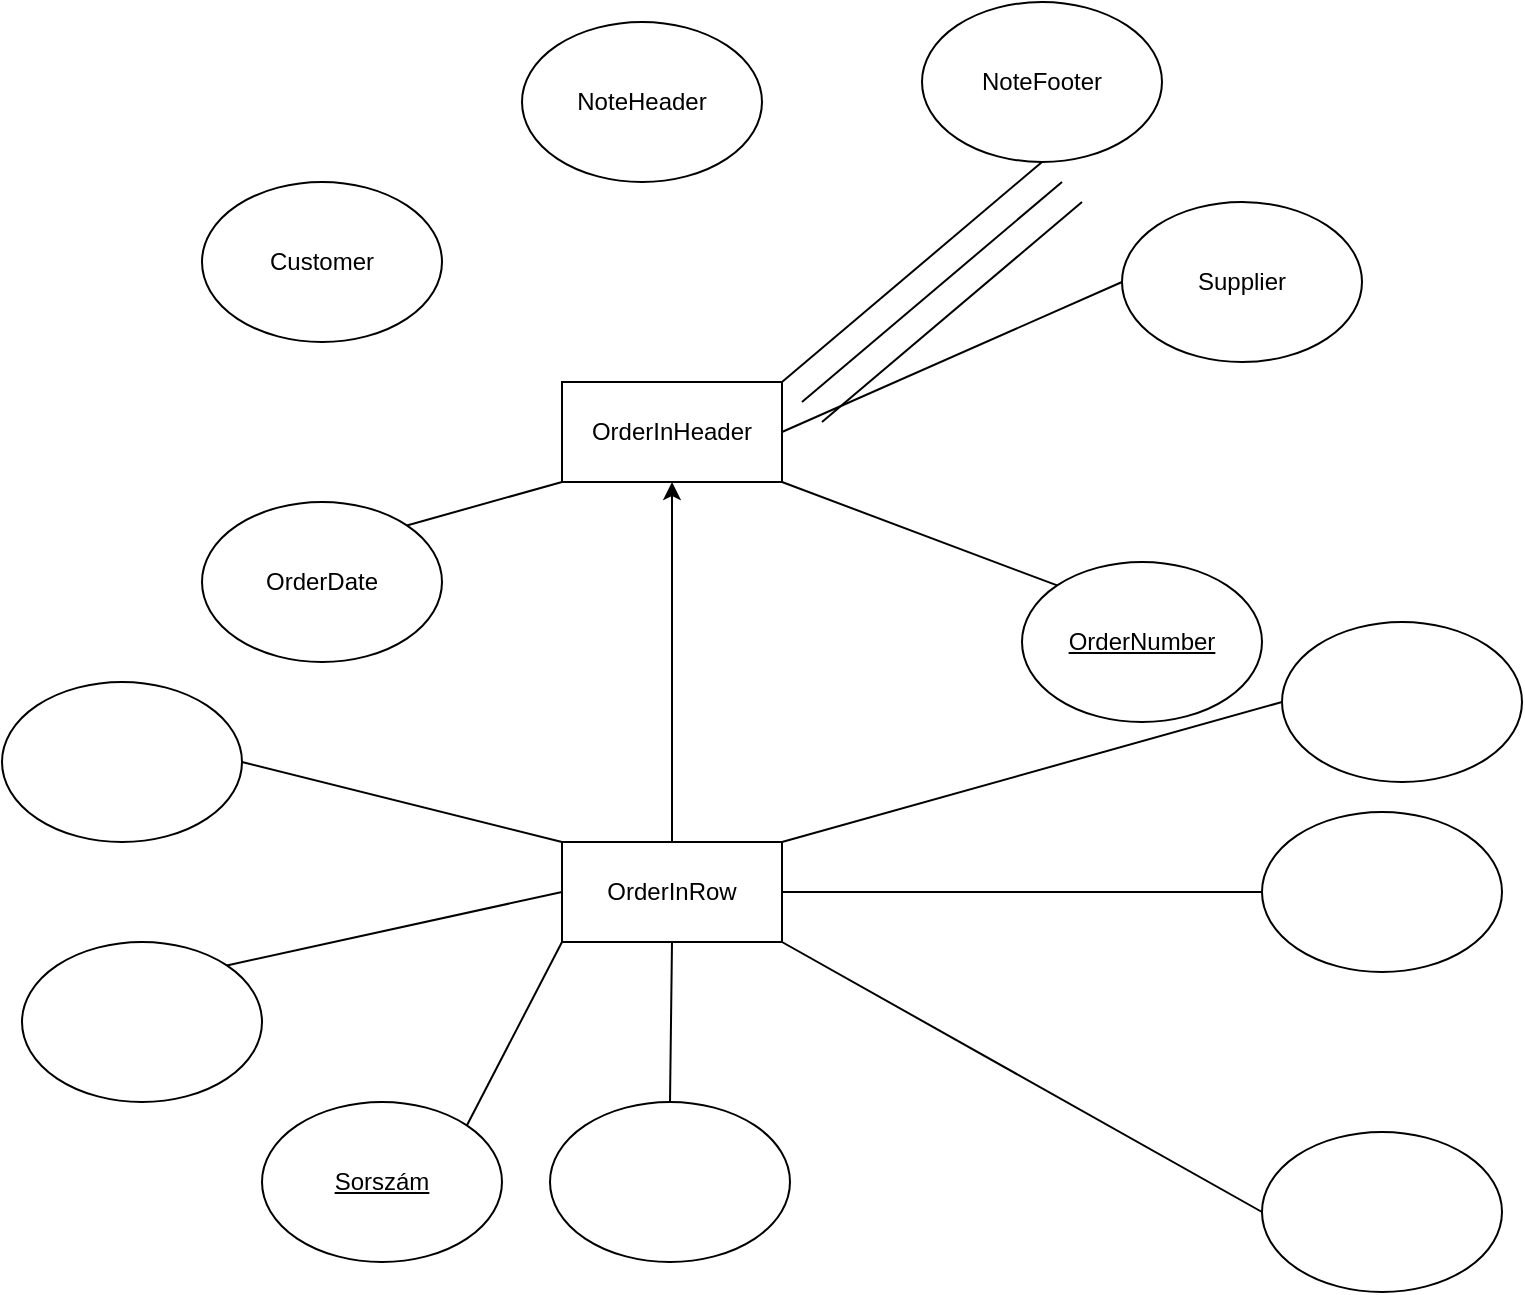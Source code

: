 <mxfile version="26.0.10">
  <diagram id="C5RBs43oDa-KdzZeNtuy" name="Page-1">
    <mxGraphModel dx="1434" dy="833" grid="1" gridSize="10" guides="1" tooltips="1" connect="1" arrows="1" fold="1" page="1" pageScale="1" pageWidth="827" pageHeight="1169" math="0" shadow="0">
      <root>
        <mxCell id="WIyWlLk6GJQsqaUBKTNV-0" />
        <mxCell id="WIyWlLk6GJQsqaUBKTNV-1" parent="WIyWlLk6GJQsqaUBKTNV-0" />
        <mxCell id="69uqRdSXbzOpFckBHbJp-0" value="OrderInHeader" style="html=1;whiteSpace=wrap;" vertex="1" parent="WIyWlLk6GJQsqaUBKTNV-1">
          <mxGeometry x="320" y="210" width="110" height="50" as="geometry" />
        </mxCell>
        <mxCell id="69uqRdSXbzOpFckBHbJp-1" value="OrderInRow" style="html=1;whiteSpace=wrap;" vertex="1" parent="WIyWlLk6GJQsqaUBKTNV-1">
          <mxGeometry x="320" y="440" width="110" height="50" as="geometry" />
        </mxCell>
        <mxCell id="69uqRdSXbzOpFckBHbJp-4" value="&lt;u&gt;OrderNumber&lt;/u&gt;" style="ellipse;whiteSpace=wrap;html=1;" vertex="1" parent="WIyWlLk6GJQsqaUBKTNV-1">
          <mxGeometry x="550" y="300" width="120" height="80" as="geometry" />
        </mxCell>
        <mxCell id="69uqRdSXbzOpFckBHbJp-5" value="" style="endArrow=none;html=1;rounded=0;entryX=1;entryY=1;entryDx=0;entryDy=0;exitX=0;exitY=0;exitDx=0;exitDy=0;" edge="1" parent="WIyWlLk6GJQsqaUBKTNV-1" source="69uqRdSXbzOpFckBHbJp-4" target="69uqRdSXbzOpFckBHbJp-0">
          <mxGeometry width="50" height="50" relative="1" as="geometry">
            <mxPoint x="300" y="320" as="sourcePoint" />
            <mxPoint x="350" y="270" as="targetPoint" />
          </mxGeometry>
        </mxCell>
        <mxCell id="69uqRdSXbzOpFckBHbJp-6" value="OrderDate" style="ellipse;whiteSpace=wrap;html=1;" vertex="1" parent="WIyWlLk6GJQsqaUBKTNV-1">
          <mxGeometry x="140" y="270" width="120" height="80" as="geometry" />
        </mxCell>
        <mxCell id="69uqRdSXbzOpFckBHbJp-7" value="" style="endArrow=classic;html=1;rounded=0;entryX=0.5;entryY=1;entryDx=0;entryDy=0;exitX=0.5;exitY=0;exitDx=0;exitDy=0;" edge="1" parent="WIyWlLk6GJQsqaUBKTNV-1" source="69uqRdSXbzOpFckBHbJp-1" target="69uqRdSXbzOpFckBHbJp-0">
          <mxGeometry width="50" height="50" relative="1" as="geometry">
            <mxPoint x="380" y="500" as="sourcePoint" />
            <mxPoint x="430" y="450" as="targetPoint" />
          </mxGeometry>
        </mxCell>
        <mxCell id="69uqRdSXbzOpFckBHbJp-8" value="" style="endArrow=none;html=1;rounded=0;exitX=1;exitY=0;exitDx=0;exitDy=0;entryX=0;entryY=1;entryDx=0;entryDy=0;" edge="1" parent="WIyWlLk6GJQsqaUBKTNV-1" source="69uqRdSXbzOpFckBHbJp-6" target="69uqRdSXbzOpFckBHbJp-0">
          <mxGeometry width="50" height="50" relative="1" as="geometry">
            <mxPoint x="130" y="210" as="sourcePoint" />
            <mxPoint x="180" y="160" as="targetPoint" />
          </mxGeometry>
        </mxCell>
        <mxCell id="69uqRdSXbzOpFckBHbJp-9" value="&lt;u&gt;Sorszám&lt;/u&gt;" style="ellipse;whiteSpace=wrap;html=1;" vertex="1" parent="WIyWlLk6GJQsqaUBKTNV-1">
          <mxGeometry x="170" y="570" width="120" height="80" as="geometry" />
        </mxCell>
        <mxCell id="69uqRdSXbzOpFckBHbJp-10" value="" style="endArrow=none;html=1;rounded=0;exitX=1;exitY=0;exitDx=0;exitDy=0;entryX=0.5;entryY=1;entryDx=0;entryDy=0;" edge="1" parent="WIyWlLk6GJQsqaUBKTNV-1" source="69uqRdSXbzOpFckBHbJp-0" target="69uqRdSXbzOpFckBHbJp-23">
          <mxGeometry width="50" height="50" relative="1" as="geometry">
            <mxPoint x="470" y="160" as="sourcePoint" />
            <mxPoint x="520" y="110" as="targetPoint" />
          </mxGeometry>
        </mxCell>
        <mxCell id="69uqRdSXbzOpFckBHbJp-11" value="" style="endArrow=none;html=1;rounded=0;exitX=1;exitY=0.5;exitDx=0;exitDy=0;entryX=0;entryY=0.5;entryDx=0;entryDy=0;" edge="1" parent="WIyWlLk6GJQsqaUBKTNV-1" source="69uqRdSXbzOpFckBHbJp-0" target="69uqRdSXbzOpFckBHbJp-22">
          <mxGeometry width="50" height="50" relative="1" as="geometry">
            <mxPoint x="430" y="210" as="sourcePoint" />
            <mxPoint x="640" y="150" as="targetPoint" />
          </mxGeometry>
        </mxCell>
        <mxCell id="69uqRdSXbzOpFckBHbJp-12" value="" style="endArrow=none;html=1;rounded=0;exitX=1;exitY=0;exitDx=0;exitDy=0;entryX=0;entryY=1;entryDx=0;entryDy=0;" edge="1" parent="WIyWlLk6GJQsqaUBKTNV-1" source="69uqRdSXbzOpFckBHbJp-9" target="69uqRdSXbzOpFckBHbJp-1">
          <mxGeometry width="50" height="50" relative="1" as="geometry">
            <mxPoint x="380" y="600" as="sourcePoint" />
            <mxPoint x="430" y="550" as="targetPoint" />
          </mxGeometry>
        </mxCell>
        <mxCell id="69uqRdSXbzOpFckBHbJp-13" value="" style="ellipse;whiteSpace=wrap;html=1;" vertex="1" parent="WIyWlLk6GJQsqaUBKTNV-1">
          <mxGeometry x="50" y="490" width="120" height="80" as="geometry" />
        </mxCell>
        <mxCell id="69uqRdSXbzOpFckBHbJp-14" value="" style="ellipse;whiteSpace=wrap;html=1;" vertex="1" parent="WIyWlLk6GJQsqaUBKTNV-1">
          <mxGeometry x="40" y="360" width="120" height="80" as="geometry" />
        </mxCell>
        <mxCell id="69uqRdSXbzOpFckBHbJp-15" value="" style="ellipse;whiteSpace=wrap;html=1;" vertex="1" parent="WIyWlLk6GJQsqaUBKTNV-1">
          <mxGeometry x="680" y="330" width="120" height="80" as="geometry" />
        </mxCell>
        <mxCell id="69uqRdSXbzOpFckBHbJp-16" value="" style="ellipse;whiteSpace=wrap;html=1;" vertex="1" parent="WIyWlLk6GJQsqaUBKTNV-1">
          <mxGeometry x="670" y="425" width="120" height="80" as="geometry" />
        </mxCell>
        <mxCell id="69uqRdSXbzOpFckBHbJp-17" value="" style="ellipse;whiteSpace=wrap;html=1;" vertex="1" parent="WIyWlLk6GJQsqaUBKTNV-1">
          <mxGeometry x="670" y="585" width="120" height="80" as="geometry" />
        </mxCell>
        <mxCell id="69uqRdSXbzOpFckBHbJp-18" value="" style="ellipse;whiteSpace=wrap;html=1;" vertex="1" parent="WIyWlLk6GJQsqaUBKTNV-1">
          <mxGeometry x="314" y="570" width="120" height="80" as="geometry" />
        </mxCell>
        <mxCell id="69uqRdSXbzOpFckBHbJp-20" value="Customer" style="ellipse;whiteSpace=wrap;html=1;" vertex="1" parent="WIyWlLk6GJQsqaUBKTNV-1">
          <mxGeometry x="140" y="110" width="120" height="80" as="geometry" />
        </mxCell>
        <mxCell id="69uqRdSXbzOpFckBHbJp-21" value="NoteHeader" style="ellipse;whiteSpace=wrap;html=1;" vertex="1" parent="WIyWlLk6GJQsqaUBKTNV-1">
          <mxGeometry x="300" y="30" width="120" height="80" as="geometry" />
        </mxCell>
        <mxCell id="69uqRdSXbzOpFckBHbJp-22" value="Supplier" style="ellipse;whiteSpace=wrap;html=1;" vertex="1" parent="WIyWlLk6GJQsqaUBKTNV-1">
          <mxGeometry x="600" y="120" width="120" height="80" as="geometry" />
        </mxCell>
        <mxCell id="69uqRdSXbzOpFckBHbJp-23" value="NoteFooter" style="ellipse;whiteSpace=wrap;html=1;" vertex="1" parent="WIyWlLk6GJQsqaUBKTNV-1">
          <mxGeometry x="500" y="20" width="120" height="80" as="geometry" />
        </mxCell>
        <mxCell id="69uqRdSXbzOpFckBHbJp-24" value="" style="endArrow=none;html=1;rounded=0;exitX=1;exitY=0;exitDx=0;exitDy=0;entryX=0.5;entryY=1;entryDx=0;entryDy=0;" edge="1" parent="WIyWlLk6GJQsqaUBKTNV-1">
          <mxGeometry width="50" height="50" relative="1" as="geometry">
            <mxPoint x="440" y="220" as="sourcePoint" />
            <mxPoint x="570" y="110" as="targetPoint" />
          </mxGeometry>
        </mxCell>
        <mxCell id="69uqRdSXbzOpFckBHbJp-25" value="" style="endArrow=none;html=1;rounded=0;exitX=1;exitY=0;exitDx=0;exitDy=0;entryX=0.5;entryY=1;entryDx=0;entryDy=0;" edge="1" parent="WIyWlLk6GJQsqaUBKTNV-1">
          <mxGeometry width="50" height="50" relative="1" as="geometry">
            <mxPoint x="450" y="230" as="sourcePoint" />
            <mxPoint x="580" y="120" as="targetPoint" />
          </mxGeometry>
        </mxCell>
        <mxCell id="69uqRdSXbzOpFckBHbJp-26" value="" style="endArrow=none;html=1;rounded=0;exitX=0;exitY=0;exitDx=0;exitDy=0;entryX=1;entryY=0.5;entryDx=0;entryDy=0;" edge="1" parent="WIyWlLk6GJQsqaUBKTNV-1" source="69uqRdSXbzOpFckBHbJp-1" target="69uqRdSXbzOpFckBHbJp-14">
          <mxGeometry width="50" height="50" relative="1" as="geometry">
            <mxPoint x="490" y="510" as="sourcePoint" />
            <mxPoint x="170" y="420" as="targetPoint" />
          </mxGeometry>
        </mxCell>
        <mxCell id="69uqRdSXbzOpFckBHbJp-27" value="" style="endArrow=none;html=1;rounded=0;entryX=0;entryY=0.5;entryDx=0;entryDy=0;exitX=1;exitY=0;exitDx=0;exitDy=0;" edge="1" parent="WIyWlLk6GJQsqaUBKTNV-1" source="69uqRdSXbzOpFckBHbJp-13" target="69uqRdSXbzOpFckBHbJp-1">
          <mxGeometry width="50" height="50" relative="1" as="geometry">
            <mxPoint x="120" y="480" as="sourcePoint" />
            <mxPoint x="630" y="410" as="targetPoint" />
          </mxGeometry>
        </mxCell>
        <mxCell id="69uqRdSXbzOpFckBHbJp-28" value="" style="endArrow=none;html=1;rounded=0;exitX=1;exitY=0;exitDx=0;exitDy=0;entryX=0;entryY=0.5;entryDx=0;entryDy=0;" edge="1" parent="WIyWlLk6GJQsqaUBKTNV-1" source="69uqRdSXbzOpFckBHbJp-1" target="69uqRdSXbzOpFckBHbJp-15">
          <mxGeometry width="50" height="50" relative="1" as="geometry">
            <mxPoint x="510" y="530" as="sourcePoint" />
            <mxPoint x="640" y="420" as="targetPoint" />
          </mxGeometry>
        </mxCell>
        <mxCell id="69uqRdSXbzOpFckBHbJp-29" value="" style="endArrow=none;html=1;rounded=0;exitX=1;exitY=0.5;exitDx=0;exitDy=0;entryX=0;entryY=0.5;entryDx=0;entryDy=0;" edge="1" parent="WIyWlLk6GJQsqaUBKTNV-1" source="69uqRdSXbzOpFckBHbJp-1" target="69uqRdSXbzOpFckBHbJp-16">
          <mxGeometry width="50" height="50" relative="1" as="geometry">
            <mxPoint x="520" y="540" as="sourcePoint" />
            <mxPoint x="700" y="460" as="targetPoint" />
          </mxGeometry>
        </mxCell>
        <mxCell id="69uqRdSXbzOpFckBHbJp-30" value="" style="endArrow=none;html=1;rounded=0;exitX=1;exitY=1;exitDx=0;exitDy=0;entryX=0;entryY=0.5;entryDx=0;entryDy=0;" edge="1" parent="WIyWlLk6GJQsqaUBKTNV-1" source="69uqRdSXbzOpFckBHbJp-1" target="69uqRdSXbzOpFckBHbJp-17">
          <mxGeometry width="50" height="50" relative="1" as="geometry">
            <mxPoint x="530" y="550" as="sourcePoint" />
            <mxPoint x="670" y="530" as="targetPoint" />
          </mxGeometry>
        </mxCell>
        <mxCell id="69uqRdSXbzOpFckBHbJp-31" value="" style="endArrow=none;html=1;rounded=0;exitX=0.5;exitY=1;exitDx=0;exitDy=0;entryX=0.5;entryY=0;entryDx=0;entryDy=0;" edge="1" parent="WIyWlLk6GJQsqaUBKTNV-1" source="69uqRdSXbzOpFckBHbJp-1" target="69uqRdSXbzOpFckBHbJp-18">
          <mxGeometry width="50" height="50" relative="1" as="geometry">
            <mxPoint x="540" y="560" as="sourcePoint" />
            <mxPoint x="375" y="560" as="targetPoint" />
          </mxGeometry>
        </mxCell>
      </root>
    </mxGraphModel>
  </diagram>
</mxfile>
